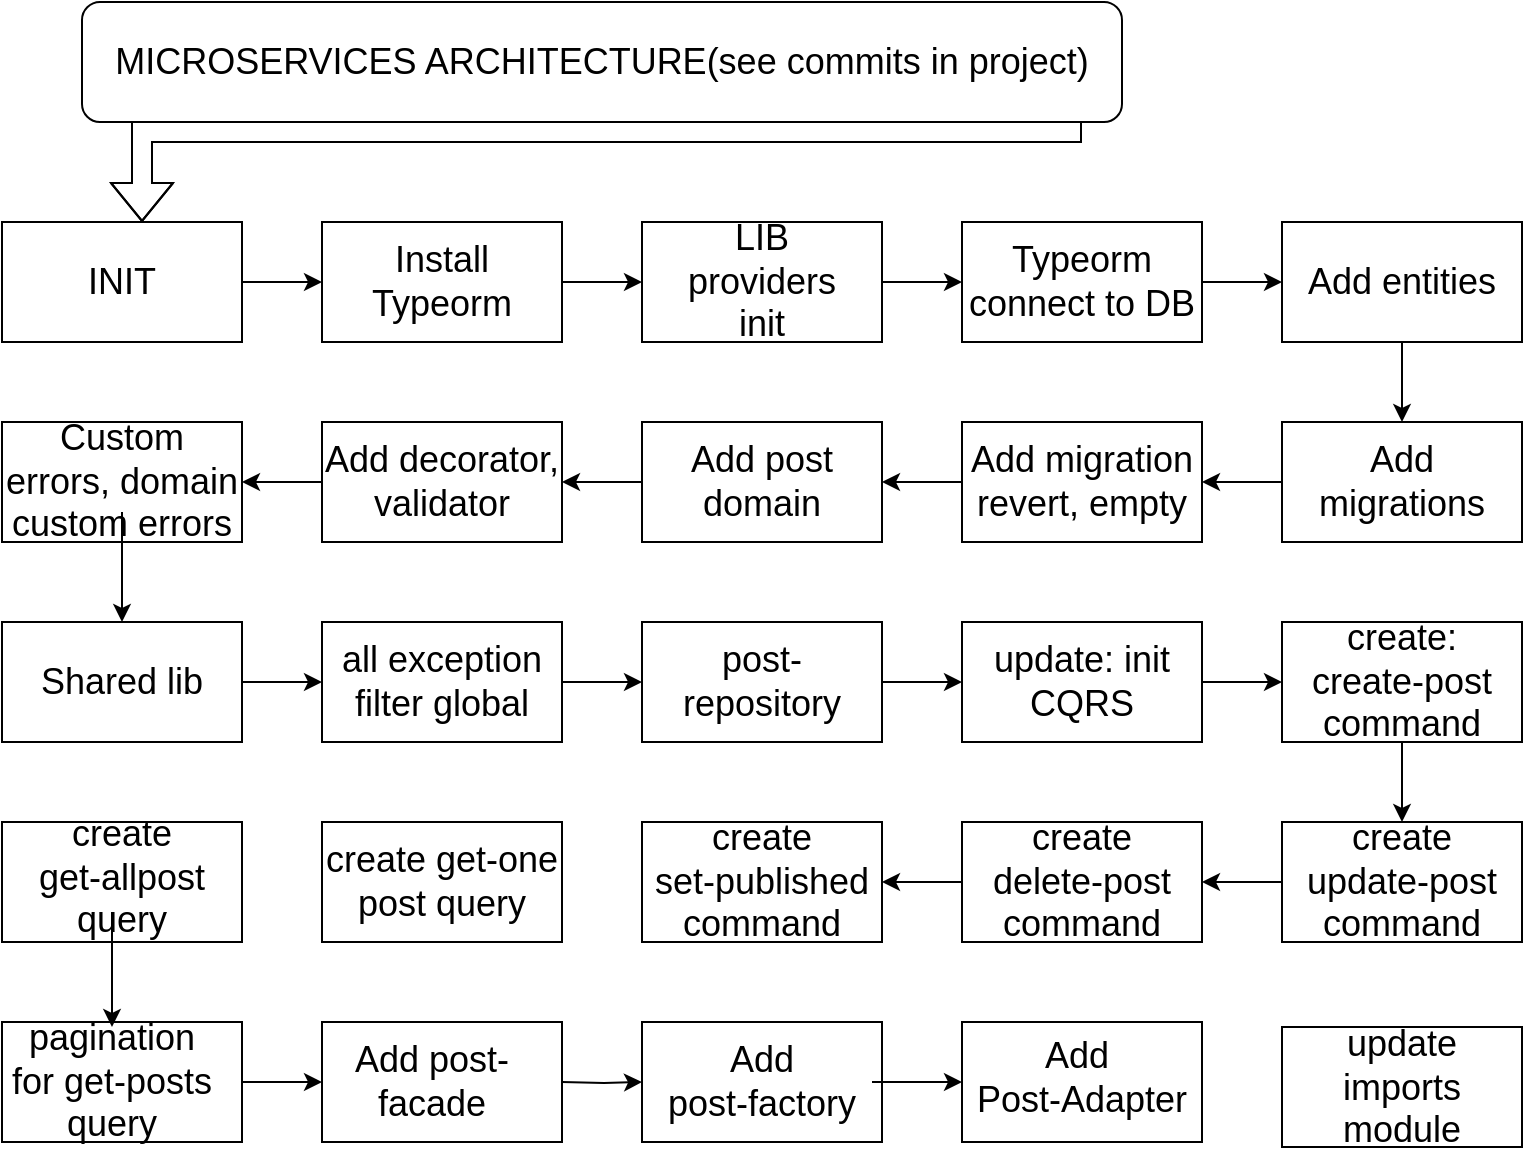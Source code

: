 <mxfile version="21.2.9" type="github">
  <diagram name="Страница 1" id="_cQADoL_UL_fC3DWnsDb">
    <mxGraphModel dx="1050" dy="541" grid="1" gridSize="10" guides="1" tooltips="1" connect="1" arrows="1" fold="1" page="1" pageScale="1" pageWidth="827" pageHeight="1169" math="0" shadow="0">
      <root>
        <mxCell id="0" />
        <mxCell id="1" parent="0" />
        <mxCell id="lB5Emqe1GvOi8G20i9tv-27" value="" style="edgeStyle=orthogonalEdgeStyle;rounded=0;orthogonalLoop=1;jettySize=auto;html=1;" parent="1" source="lB5Emqe1GvOi8G20i9tv-1" target="lB5Emqe1GvOi8G20i9tv-9" edge="1">
          <mxGeometry relative="1" as="geometry" />
        </mxCell>
        <mxCell id="lB5Emqe1GvOi8G20i9tv-1" value="" style="rounded=0;whiteSpace=wrap;html=1;" parent="1" vertex="1">
          <mxGeometry x="40" y="140" width="120" height="60" as="geometry" />
        </mxCell>
        <mxCell id="lB5Emqe1GvOi8G20i9tv-2" value="" style="rounded=0;whiteSpace=wrap;html=1;" parent="1" vertex="1">
          <mxGeometry x="200" y="140" width="120" height="60" as="geometry" />
        </mxCell>
        <mxCell id="lB5Emqe1GvOi8G20i9tv-3" value="" style="rounded=0;whiteSpace=wrap;html=1;" parent="1" vertex="1">
          <mxGeometry x="360" y="140" width="120" height="60" as="geometry" />
        </mxCell>
        <mxCell id="lB5Emqe1GvOi8G20i9tv-4" value="" style="rounded=0;whiteSpace=wrap;html=1;" parent="1" vertex="1">
          <mxGeometry x="520" y="140" width="120" height="60" as="geometry" />
        </mxCell>
        <mxCell id="lB5Emqe1GvOi8G20i9tv-6" value="&lt;font style=&quot;font-size: 18px;&quot;&gt;MICROSERVICES ARCHITECTURE(see commits in project)&lt;/font&gt;" style="rounded=1;whiteSpace=wrap;html=1;" parent="1" vertex="1">
          <mxGeometry x="80" y="30" width="520" height="60" as="geometry" />
        </mxCell>
        <mxCell id="lB5Emqe1GvOi8G20i9tv-20" value="" style="edgeStyle=orthogonalEdgeStyle;rounded=0;orthogonalLoop=1;jettySize=auto;html=1;" parent="1" source="lB5Emqe1GvOi8G20i9tv-7" target="lB5Emqe1GvOi8G20i9tv-19" edge="1">
          <mxGeometry relative="1" as="geometry" />
        </mxCell>
        <mxCell id="lB5Emqe1GvOi8G20i9tv-7" value="" style="rounded=0;whiteSpace=wrap;html=1;" parent="1" vertex="1">
          <mxGeometry x="680" y="140" width="120" height="60" as="geometry" />
        </mxCell>
        <mxCell id="lB5Emqe1GvOi8G20i9tv-8" value="&lt;font style=&quot;font-size: 18px;&quot;&gt;INIT&lt;/font&gt;" style="text;html=1;strokeColor=none;fillColor=none;align=center;verticalAlign=middle;whiteSpace=wrap;rounded=0;" parent="1" vertex="1">
          <mxGeometry x="70" y="155" width="60" height="30" as="geometry" />
        </mxCell>
        <mxCell id="lB5Emqe1GvOi8G20i9tv-28" value="" style="edgeStyle=orthogonalEdgeStyle;rounded=0;orthogonalLoop=1;jettySize=auto;html=1;" parent="1" source="lB5Emqe1GvOi8G20i9tv-9" target="lB5Emqe1GvOi8G20i9tv-11" edge="1">
          <mxGeometry relative="1" as="geometry" />
        </mxCell>
        <mxCell id="lB5Emqe1GvOi8G20i9tv-9" value="&lt;font style=&quot;font-size: 18px;&quot;&gt;Install Typeorm&lt;/font&gt;" style="text;html=1;strokeColor=none;fillColor=none;align=center;verticalAlign=middle;whiteSpace=wrap;rounded=0;" parent="1" vertex="1">
          <mxGeometry x="200" y="155" width="120" height="30" as="geometry" />
        </mxCell>
        <mxCell id="lB5Emqe1GvOi8G20i9tv-29" value="" style="edgeStyle=orthogonalEdgeStyle;rounded=0;orthogonalLoop=1;jettySize=auto;html=1;" parent="1" source="lB5Emqe1GvOi8G20i9tv-11" target="lB5Emqe1GvOi8G20i9tv-13" edge="1">
          <mxGeometry relative="1" as="geometry" />
        </mxCell>
        <mxCell id="lB5Emqe1GvOi8G20i9tv-11" value="&lt;font style=&quot;font-size: 18px;&quot;&gt;LIB&lt;br&gt;providers&lt;br&gt;init&lt;br&gt;&lt;/font&gt;" style="text;html=1;strokeColor=none;fillColor=none;align=center;verticalAlign=middle;whiteSpace=wrap;rounded=0;" parent="1" vertex="1">
          <mxGeometry x="360" y="155" width="120" height="30" as="geometry" />
        </mxCell>
        <mxCell id="lB5Emqe1GvOi8G20i9tv-30" value="" style="edgeStyle=orthogonalEdgeStyle;rounded=0;orthogonalLoop=1;jettySize=auto;html=1;" parent="1" source="lB5Emqe1GvOi8G20i9tv-13" target="lB5Emqe1GvOi8G20i9tv-14" edge="1">
          <mxGeometry relative="1" as="geometry" />
        </mxCell>
        <mxCell id="lB5Emqe1GvOi8G20i9tv-13" value="&lt;font style=&quot;font-size: 18px;&quot;&gt;Typeorm connect to DB&lt;br&gt;&lt;/font&gt;" style="text;html=1;strokeColor=none;fillColor=none;align=center;verticalAlign=middle;whiteSpace=wrap;rounded=0;" parent="1" vertex="1">
          <mxGeometry x="520" y="155" width="120" height="30" as="geometry" />
        </mxCell>
        <mxCell id="lB5Emqe1GvOi8G20i9tv-14" value="&lt;font style=&quot;font-size: 18px;&quot;&gt;Add entities&lt;br&gt;&lt;/font&gt;" style="text;html=1;strokeColor=none;fillColor=none;align=center;verticalAlign=middle;whiteSpace=wrap;rounded=0;" parent="1" vertex="1">
          <mxGeometry x="680" y="155" width="120" height="30" as="geometry" />
        </mxCell>
        <mxCell id="lB5Emqe1GvOi8G20i9tv-15" value="" style="rounded=0;whiteSpace=wrap;html=1;" parent="1" vertex="1">
          <mxGeometry x="40" y="240" width="120" height="60" as="geometry" />
        </mxCell>
        <mxCell id="lB5Emqe1GvOi8G20i9tv-16" value="" style="rounded=0;whiteSpace=wrap;html=1;" parent="1" vertex="1">
          <mxGeometry x="200" y="240" width="120" height="60" as="geometry" />
        </mxCell>
        <mxCell id="lB5Emqe1GvOi8G20i9tv-17" value="" style="rounded=0;whiteSpace=wrap;html=1;" parent="1" vertex="1">
          <mxGeometry x="360" y="240" width="120" height="60" as="geometry" />
        </mxCell>
        <mxCell id="lB5Emqe1GvOi8G20i9tv-18" value="" style="rounded=0;whiteSpace=wrap;html=1;" parent="1" vertex="1">
          <mxGeometry x="520" y="240" width="120" height="60" as="geometry" />
        </mxCell>
        <mxCell id="lB5Emqe1GvOi8G20i9tv-19" value="" style="rounded=0;whiteSpace=wrap;html=1;" parent="1" vertex="1">
          <mxGeometry x="680" y="240" width="120" height="60" as="geometry" />
        </mxCell>
        <mxCell id="lB5Emqe1GvOi8G20i9tv-31" value="" style="edgeStyle=orthogonalEdgeStyle;rounded=0;orthogonalLoop=1;jettySize=auto;html=1;" parent="1" source="lB5Emqe1GvOi8G20i9tv-21" target="lB5Emqe1GvOi8G20i9tv-22" edge="1">
          <mxGeometry relative="1" as="geometry" />
        </mxCell>
        <mxCell id="lB5Emqe1GvOi8G20i9tv-21" value="&lt;font style=&quot;font-size: 18px;&quot;&gt;Add migrations&lt;br&gt;&lt;/font&gt;" style="text;html=1;strokeColor=none;fillColor=none;align=center;verticalAlign=middle;whiteSpace=wrap;rounded=0;" parent="1" vertex="1">
          <mxGeometry x="680" y="255" width="120" height="30" as="geometry" />
        </mxCell>
        <mxCell id="lB5Emqe1GvOi8G20i9tv-32" value="" style="edgeStyle=orthogonalEdgeStyle;rounded=0;orthogonalLoop=1;jettySize=auto;html=1;" parent="1" source="lB5Emqe1GvOi8G20i9tv-22" target="lB5Emqe1GvOi8G20i9tv-23" edge="1">
          <mxGeometry relative="1" as="geometry" />
        </mxCell>
        <mxCell id="lB5Emqe1GvOi8G20i9tv-22" value="&lt;font style=&quot;font-size: 18px;&quot;&gt;Add migration revert, empty&lt;br&gt;&lt;/font&gt;" style="text;html=1;strokeColor=none;fillColor=none;align=center;verticalAlign=middle;whiteSpace=wrap;rounded=0;" parent="1" vertex="1">
          <mxGeometry x="520" y="255" width="120" height="30" as="geometry" />
        </mxCell>
        <mxCell id="lB5Emqe1GvOi8G20i9tv-33" value="" style="edgeStyle=orthogonalEdgeStyle;rounded=0;orthogonalLoop=1;jettySize=auto;html=1;" parent="1" source="lB5Emqe1GvOi8G20i9tv-23" target="lB5Emqe1GvOi8G20i9tv-24" edge="1">
          <mxGeometry relative="1" as="geometry" />
        </mxCell>
        <mxCell id="lB5Emqe1GvOi8G20i9tv-23" value="&lt;font style=&quot;font-size: 18px;&quot;&gt;Add post domain&lt;br&gt;&lt;/font&gt;" style="text;html=1;strokeColor=none;fillColor=none;align=center;verticalAlign=middle;whiteSpace=wrap;rounded=0;" parent="1" vertex="1">
          <mxGeometry x="360" y="255" width="120" height="30" as="geometry" />
        </mxCell>
        <mxCell id="lB5Emqe1GvOi8G20i9tv-34" value="" style="edgeStyle=orthogonalEdgeStyle;rounded=0;orthogonalLoop=1;jettySize=auto;html=1;" parent="1" source="lB5Emqe1GvOi8G20i9tv-24" target="lB5Emqe1GvOi8G20i9tv-26" edge="1">
          <mxGeometry relative="1" as="geometry" />
        </mxCell>
        <mxCell id="lB5Emqe1GvOi8G20i9tv-24" value="&lt;font style=&quot;font-size: 18px;&quot;&gt;Add decorator, validator&lt;br&gt;&lt;/font&gt;" style="text;html=1;strokeColor=none;fillColor=none;align=center;verticalAlign=middle;whiteSpace=wrap;rounded=0;" parent="1" vertex="1">
          <mxGeometry x="200" y="255" width="120" height="30" as="geometry" />
        </mxCell>
        <mxCell id="lB5Emqe1GvOi8G20i9tv-40" value="" style="edgeStyle=orthogonalEdgeStyle;rounded=0;orthogonalLoop=1;jettySize=auto;html=1;" parent="1" source="lB5Emqe1GvOi8G20i9tv-26" target="lB5Emqe1GvOi8G20i9tv-35" edge="1">
          <mxGeometry relative="1" as="geometry" />
        </mxCell>
        <mxCell id="lB5Emqe1GvOi8G20i9tv-26" value="&lt;font style=&quot;font-size: 18px;&quot;&gt;Custom errors, domain&lt;br&gt;custom errors&lt;br&gt;&lt;/font&gt;" style="text;html=1;strokeColor=none;fillColor=none;align=center;verticalAlign=middle;whiteSpace=wrap;rounded=0;" parent="1" vertex="1">
          <mxGeometry x="40" y="255" width="120" height="30" as="geometry" />
        </mxCell>
        <mxCell id="lB5Emqe1GvOi8G20i9tv-35" value="" style="rounded=0;whiteSpace=wrap;html=1;" parent="1" vertex="1">
          <mxGeometry x="40" y="340" width="120" height="60" as="geometry" />
        </mxCell>
        <mxCell id="lB5Emqe1GvOi8G20i9tv-36" value="" style="rounded=0;whiteSpace=wrap;html=1;" parent="1" vertex="1">
          <mxGeometry x="200" y="340" width="120" height="60" as="geometry" />
        </mxCell>
        <mxCell id="lB5Emqe1GvOi8G20i9tv-37" value="" style="rounded=0;whiteSpace=wrap;html=1;" parent="1" vertex="1">
          <mxGeometry x="360" y="340" width="120" height="60" as="geometry" />
        </mxCell>
        <mxCell id="lB5Emqe1GvOi8G20i9tv-38" value="" style="rounded=0;whiteSpace=wrap;html=1;" parent="1" vertex="1">
          <mxGeometry x="520" y="340" width="120" height="60" as="geometry" />
        </mxCell>
        <mxCell id="lB5Emqe1GvOi8G20i9tv-39" value="" style="rounded=0;whiteSpace=wrap;html=1;" parent="1" vertex="1">
          <mxGeometry x="680" y="340" width="120" height="60" as="geometry" />
        </mxCell>
        <mxCell id="lB5Emqe1GvOi8G20i9tv-44" value="" style="edgeStyle=orthogonalEdgeStyle;rounded=0;orthogonalLoop=1;jettySize=auto;html=1;" parent="1" source="lB5Emqe1GvOi8G20i9tv-41" target="lB5Emqe1GvOi8G20i9tv-42" edge="1">
          <mxGeometry relative="1" as="geometry" />
        </mxCell>
        <mxCell id="lB5Emqe1GvOi8G20i9tv-41" value="&lt;font style=&quot;font-size: 18px;&quot;&gt;Shared lib&lt;/font&gt;" style="text;html=1;strokeColor=none;fillColor=none;align=center;verticalAlign=middle;whiteSpace=wrap;rounded=0;" parent="1" vertex="1">
          <mxGeometry x="40" y="355" width="120" height="30" as="geometry" />
        </mxCell>
        <mxCell id="lB5Emqe1GvOi8G20i9tv-45" value="" style="edgeStyle=orthogonalEdgeStyle;rounded=0;orthogonalLoop=1;jettySize=auto;html=1;" parent="1" source="lB5Emqe1GvOi8G20i9tv-42" target="lB5Emqe1GvOi8G20i9tv-43" edge="1">
          <mxGeometry relative="1" as="geometry" />
        </mxCell>
        <mxCell id="lB5Emqe1GvOi8G20i9tv-42" value="&lt;font style=&quot;font-size: 18px;&quot;&gt;all exception filter global&lt;/font&gt;" style="text;html=1;strokeColor=none;fillColor=none;align=center;verticalAlign=middle;whiteSpace=wrap;rounded=0;" parent="1" vertex="1">
          <mxGeometry x="200" y="355" width="120" height="30" as="geometry" />
        </mxCell>
        <mxCell id="lB5Emqe1GvOi8G20i9tv-47" value="" style="edgeStyle=orthogonalEdgeStyle;rounded=0;orthogonalLoop=1;jettySize=auto;html=1;" parent="1" source="lB5Emqe1GvOi8G20i9tv-43" target="lB5Emqe1GvOi8G20i9tv-46" edge="1">
          <mxGeometry relative="1" as="geometry" />
        </mxCell>
        <mxCell id="lB5Emqe1GvOi8G20i9tv-43" value="&lt;font style=&quot;font-size: 18px;&quot;&gt;post-repository&lt;/font&gt;" style="text;html=1;strokeColor=none;fillColor=none;align=center;verticalAlign=middle;whiteSpace=wrap;rounded=0;" parent="1" vertex="1">
          <mxGeometry x="360" y="355" width="120" height="30" as="geometry" />
        </mxCell>
        <mxCell id="lB5Emqe1GvOi8G20i9tv-56" value="" style="edgeStyle=orthogonalEdgeStyle;rounded=0;orthogonalLoop=1;jettySize=auto;html=1;" parent="1" source="lB5Emqe1GvOi8G20i9tv-46" target="lB5Emqe1GvOi8G20i9tv-52" edge="1">
          <mxGeometry relative="1" as="geometry" />
        </mxCell>
        <mxCell id="lB5Emqe1GvOi8G20i9tv-46" value="&lt;span style=&quot;font-size: 18px;&quot;&gt;update: init CQRS&lt;/span&gt;" style="text;html=1;strokeColor=none;fillColor=none;align=center;verticalAlign=middle;whiteSpace=wrap;rounded=0;" parent="1" vertex="1">
          <mxGeometry x="520" y="355" width="120" height="30" as="geometry" />
        </mxCell>
        <mxCell id="lB5Emqe1GvOi8G20i9tv-48" value="" style="rounded=0;whiteSpace=wrap;html=1;" parent="1" vertex="1">
          <mxGeometry x="680" y="440" width="120" height="60" as="geometry" />
        </mxCell>
        <mxCell id="lB5Emqe1GvOi8G20i9tv-49" value="" style="rounded=0;whiteSpace=wrap;html=1;" parent="1" vertex="1">
          <mxGeometry x="520" y="440" width="120" height="60" as="geometry" />
        </mxCell>
        <mxCell id="lB5Emqe1GvOi8G20i9tv-50" value="" style="rounded=0;whiteSpace=wrap;html=1;" parent="1" vertex="1">
          <mxGeometry x="360" y="440" width="120" height="60" as="geometry" />
        </mxCell>
        <mxCell id="lB5Emqe1GvOi8G20i9tv-57" value="" style="edgeStyle=orthogonalEdgeStyle;rounded=0;orthogonalLoop=1;jettySize=auto;html=1;exitX=0.5;exitY=1;exitDx=0;exitDy=0;" parent="1" source="lB5Emqe1GvOi8G20i9tv-39" edge="1">
          <mxGeometry relative="1" as="geometry">
            <mxPoint x="740" y="410" as="sourcePoint" />
            <mxPoint x="740" y="440" as="targetPoint" />
          </mxGeometry>
        </mxCell>
        <mxCell id="lB5Emqe1GvOi8G20i9tv-52" value="&lt;span style=&quot;font-size: 18px;&quot;&gt;create:&lt;br&gt;create-post command&lt;/span&gt;" style="text;html=1;strokeColor=none;fillColor=none;align=center;verticalAlign=middle;whiteSpace=wrap;rounded=0;" parent="1" vertex="1">
          <mxGeometry x="680" y="355" width="120" height="30" as="geometry" />
        </mxCell>
        <mxCell id="lB5Emqe1GvOi8G20i9tv-58" value="" style="edgeStyle=orthogonalEdgeStyle;rounded=0;orthogonalLoop=1;jettySize=auto;html=1;" parent="1" source="lB5Emqe1GvOi8G20i9tv-53" target="lB5Emqe1GvOi8G20i9tv-54" edge="1">
          <mxGeometry relative="1" as="geometry" />
        </mxCell>
        <mxCell id="lB5Emqe1GvOi8G20i9tv-53" value="&lt;span style=&quot;font-size: 18px;&quot;&gt;create&lt;br&gt;update-post&lt;br&gt;command&lt;br&gt;&lt;/span&gt;" style="text;html=1;strokeColor=none;fillColor=none;align=center;verticalAlign=middle;whiteSpace=wrap;rounded=0;" parent="1" vertex="1">
          <mxGeometry x="680" y="455" width="120" height="30" as="geometry" />
        </mxCell>
        <mxCell id="lB5Emqe1GvOi8G20i9tv-59" value="" style="edgeStyle=orthogonalEdgeStyle;rounded=0;orthogonalLoop=1;jettySize=auto;html=1;" parent="1" source="lB5Emqe1GvOi8G20i9tv-54" target="lB5Emqe1GvOi8G20i9tv-55" edge="1">
          <mxGeometry relative="1" as="geometry" />
        </mxCell>
        <mxCell id="lB5Emqe1GvOi8G20i9tv-54" value="&lt;span style=&quot;font-size: 18px;&quot;&gt;create&lt;br&gt;delete-post&lt;br&gt;command&lt;br&gt;&lt;/span&gt;" style="text;html=1;strokeColor=none;fillColor=none;align=center;verticalAlign=middle;whiteSpace=wrap;rounded=0;" parent="1" vertex="1">
          <mxGeometry x="520" y="455" width="120" height="30" as="geometry" />
        </mxCell>
        <mxCell id="lB5Emqe1GvOi8G20i9tv-55" value="&lt;span style=&quot;font-size: 18px;&quot;&gt;create&lt;br&gt;set-published&lt;br&gt;command&lt;br&gt;&lt;/span&gt;" style="text;html=1;strokeColor=none;fillColor=none;align=center;verticalAlign=middle;whiteSpace=wrap;rounded=0;" parent="1" vertex="1">
          <mxGeometry x="360" y="455" width="120" height="30" as="geometry" />
        </mxCell>
        <mxCell id="lB5Emqe1GvOi8G20i9tv-62" value="" style="shape=flexArrow;endArrow=classic;html=1;rounded=0;" parent="1" edge="1">
          <mxGeometry width="50" height="50" relative="1" as="geometry">
            <mxPoint x="580" y="95" as="sourcePoint" />
            <mxPoint x="110" y="140" as="targetPoint" />
            <Array as="points">
              <mxPoint x="110" y="95" />
            </Array>
          </mxGeometry>
        </mxCell>
        <mxCell id="c4puVDVgj6-FC_-oBWjb-1" value="" style="rounded=0;whiteSpace=wrap;html=1;" parent="1" vertex="1">
          <mxGeometry x="200" y="440" width="120" height="60" as="geometry" />
        </mxCell>
        <mxCell id="c4puVDVgj6-FC_-oBWjb-2" value="" style="rounded=0;whiteSpace=wrap;html=1;" parent="1" vertex="1">
          <mxGeometry x="40" y="440" width="120" height="60" as="geometry" />
        </mxCell>
        <mxCell id="c4puVDVgj6-FC_-oBWjb-14" value="" style="edgeStyle=orthogonalEdgeStyle;rounded=0;orthogonalLoop=1;jettySize=auto;html=1;" parent="1" source="c4puVDVgj6-FC_-oBWjb-3" target="c4puVDVgj6-FC_-oBWjb-10" edge="1">
          <mxGeometry relative="1" as="geometry" />
        </mxCell>
        <mxCell id="c4puVDVgj6-FC_-oBWjb-3" value="" style="rounded=0;whiteSpace=wrap;html=1;" parent="1" vertex="1">
          <mxGeometry x="40" y="540" width="120" height="60" as="geometry" />
        </mxCell>
        <mxCell id="c4puVDVgj6-FC_-oBWjb-4" value="" style="rounded=0;whiteSpace=wrap;html=1;" parent="1" vertex="1">
          <mxGeometry x="200" y="540" width="120" height="60" as="geometry" />
        </mxCell>
        <mxCell id="c4puVDVgj6-FC_-oBWjb-5" value="" style="rounded=0;whiteSpace=wrap;html=1;" parent="1" vertex="1">
          <mxGeometry x="360" y="540" width="120" height="60" as="geometry" />
        </mxCell>
        <mxCell id="c4puVDVgj6-FC_-oBWjb-6" value="" style="rounded=0;whiteSpace=wrap;html=1;" parent="1" vertex="1">
          <mxGeometry x="520" y="540" width="120" height="60" as="geometry" />
        </mxCell>
        <mxCell id="c4puVDVgj6-FC_-oBWjb-7" value="&lt;span style=&quot;font-size: 18px;&quot;&gt;create get-one post query&lt;br&gt;&lt;/span&gt;" style="text;html=1;strokeColor=none;fillColor=none;align=center;verticalAlign=middle;whiteSpace=wrap;rounded=0;" parent="1" vertex="1">
          <mxGeometry x="200" y="455" width="120" height="30" as="geometry" />
        </mxCell>
        <mxCell id="c4puVDVgj6-FC_-oBWjb-16" value="" style="edgeStyle=orthogonalEdgeStyle;rounded=0;orthogonalLoop=1;jettySize=auto;html=1;" parent="1" source="c4puVDVgj6-FC_-oBWjb-8" target="c4puVDVgj6-FC_-oBWjb-9" edge="1">
          <mxGeometry relative="1" as="geometry">
            <Array as="points">
              <mxPoint x="95" y="500" />
              <mxPoint x="95" y="500" />
            </Array>
          </mxGeometry>
        </mxCell>
        <mxCell id="c4puVDVgj6-FC_-oBWjb-8" value="&lt;span style=&quot;font-size: 18px;&quot;&gt;create &lt;br&gt;get-allpost query&lt;br&gt;&lt;/span&gt;" style="text;html=1;strokeColor=none;fillColor=none;align=center;verticalAlign=middle;whiteSpace=wrap;rounded=0;" parent="1" vertex="1">
          <mxGeometry x="40" y="450" width="120" height="35" as="geometry" />
        </mxCell>
        <mxCell id="c4puVDVgj6-FC_-oBWjb-9" value="&lt;font style=&quot;font-size: 18px;&quot;&gt;pagination&lt;/font&gt;&lt;br style=&quot;border-color: var(--border-color); font-size: 18px;&quot;&gt;&lt;span style=&quot;font-size: 18px;&quot;&gt;for get-posts query&lt;/span&gt;" style="text;html=1;strokeColor=none;fillColor=none;align=center;verticalAlign=middle;whiteSpace=wrap;rounded=0;" parent="1" vertex="1">
          <mxGeometry x="40" y="542.5" width="110" height="55" as="geometry" />
        </mxCell>
        <mxCell id="c4puVDVgj6-FC_-oBWjb-13" value="" style="edgeStyle=orthogonalEdgeStyle;rounded=0;orthogonalLoop=1;jettySize=auto;html=1;entryX=0;entryY=0.5;entryDx=0;entryDy=0;" parent="1" target="c4puVDVgj6-FC_-oBWjb-5" edge="1">
          <mxGeometry relative="1" as="geometry">
            <mxPoint x="320" y="570" as="sourcePoint" />
            <mxPoint x="340" y="570" as="targetPoint" />
          </mxGeometry>
        </mxCell>
        <mxCell id="c4puVDVgj6-FC_-oBWjb-10" value="&lt;span style=&quot;font-size: 18px;&quot;&gt;Add post-facade&lt;/span&gt;" style="text;html=1;strokeColor=none;fillColor=none;align=center;verticalAlign=middle;whiteSpace=wrap;rounded=0;" parent="1" vertex="1">
          <mxGeometry x="200" y="542.5" width="110" height="55" as="geometry" />
        </mxCell>
        <mxCell id="c4puVDVgj6-FC_-oBWjb-12" value="" style="edgeStyle=orthogonalEdgeStyle;rounded=0;orthogonalLoop=1;jettySize=auto;html=1;" parent="1" source="c4puVDVgj6-FC_-oBWjb-11" target="c4puVDVgj6-FC_-oBWjb-6" edge="1">
          <mxGeometry relative="1" as="geometry" />
        </mxCell>
        <mxCell id="c4puVDVgj6-FC_-oBWjb-11" value="&lt;span style=&quot;font-size: 18px;&quot;&gt;Add &lt;br&gt;post-factory&lt;/span&gt;" style="text;html=1;strokeColor=none;fillColor=none;align=center;verticalAlign=middle;whiteSpace=wrap;rounded=0;" parent="1" vertex="1">
          <mxGeometry x="365" y="542.5" width="110" height="55" as="geometry" />
        </mxCell>
        <mxCell id="pJ05rYnSBOnEE6MeeD4N-1" value="&lt;span style=&quot;font-size: 18px;&quot;&gt;Add&amp;nbsp;&lt;br&gt;Post-Adapter&lt;br&gt;&lt;/span&gt;" style="text;html=1;strokeColor=none;fillColor=none;align=center;verticalAlign=middle;whiteSpace=wrap;rounded=0;" vertex="1" parent="1">
          <mxGeometry x="525" y="540" width="110" height="55" as="geometry" />
        </mxCell>
        <mxCell id="pJ05rYnSBOnEE6MeeD4N-2" value="" style="rounded=0;whiteSpace=wrap;html=1;" vertex="1" parent="1">
          <mxGeometry x="680" y="542.5" width="120" height="60" as="geometry" />
        </mxCell>
        <mxCell id="pJ05rYnSBOnEE6MeeD4N-3" value="&lt;span style=&quot;font-size: 18px;&quot;&gt;update imports module&lt;br&gt;&lt;/span&gt;" style="text;html=1;strokeColor=none;fillColor=none;align=center;verticalAlign=middle;whiteSpace=wrap;rounded=0;" vertex="1" parent="1">
          <mxGeometry x="685" y="545" width="110" height="55" as="geometry" />
        </mxCell>
      </root>
    </mxGraphModel>
  </diagram>
</mxfile>
